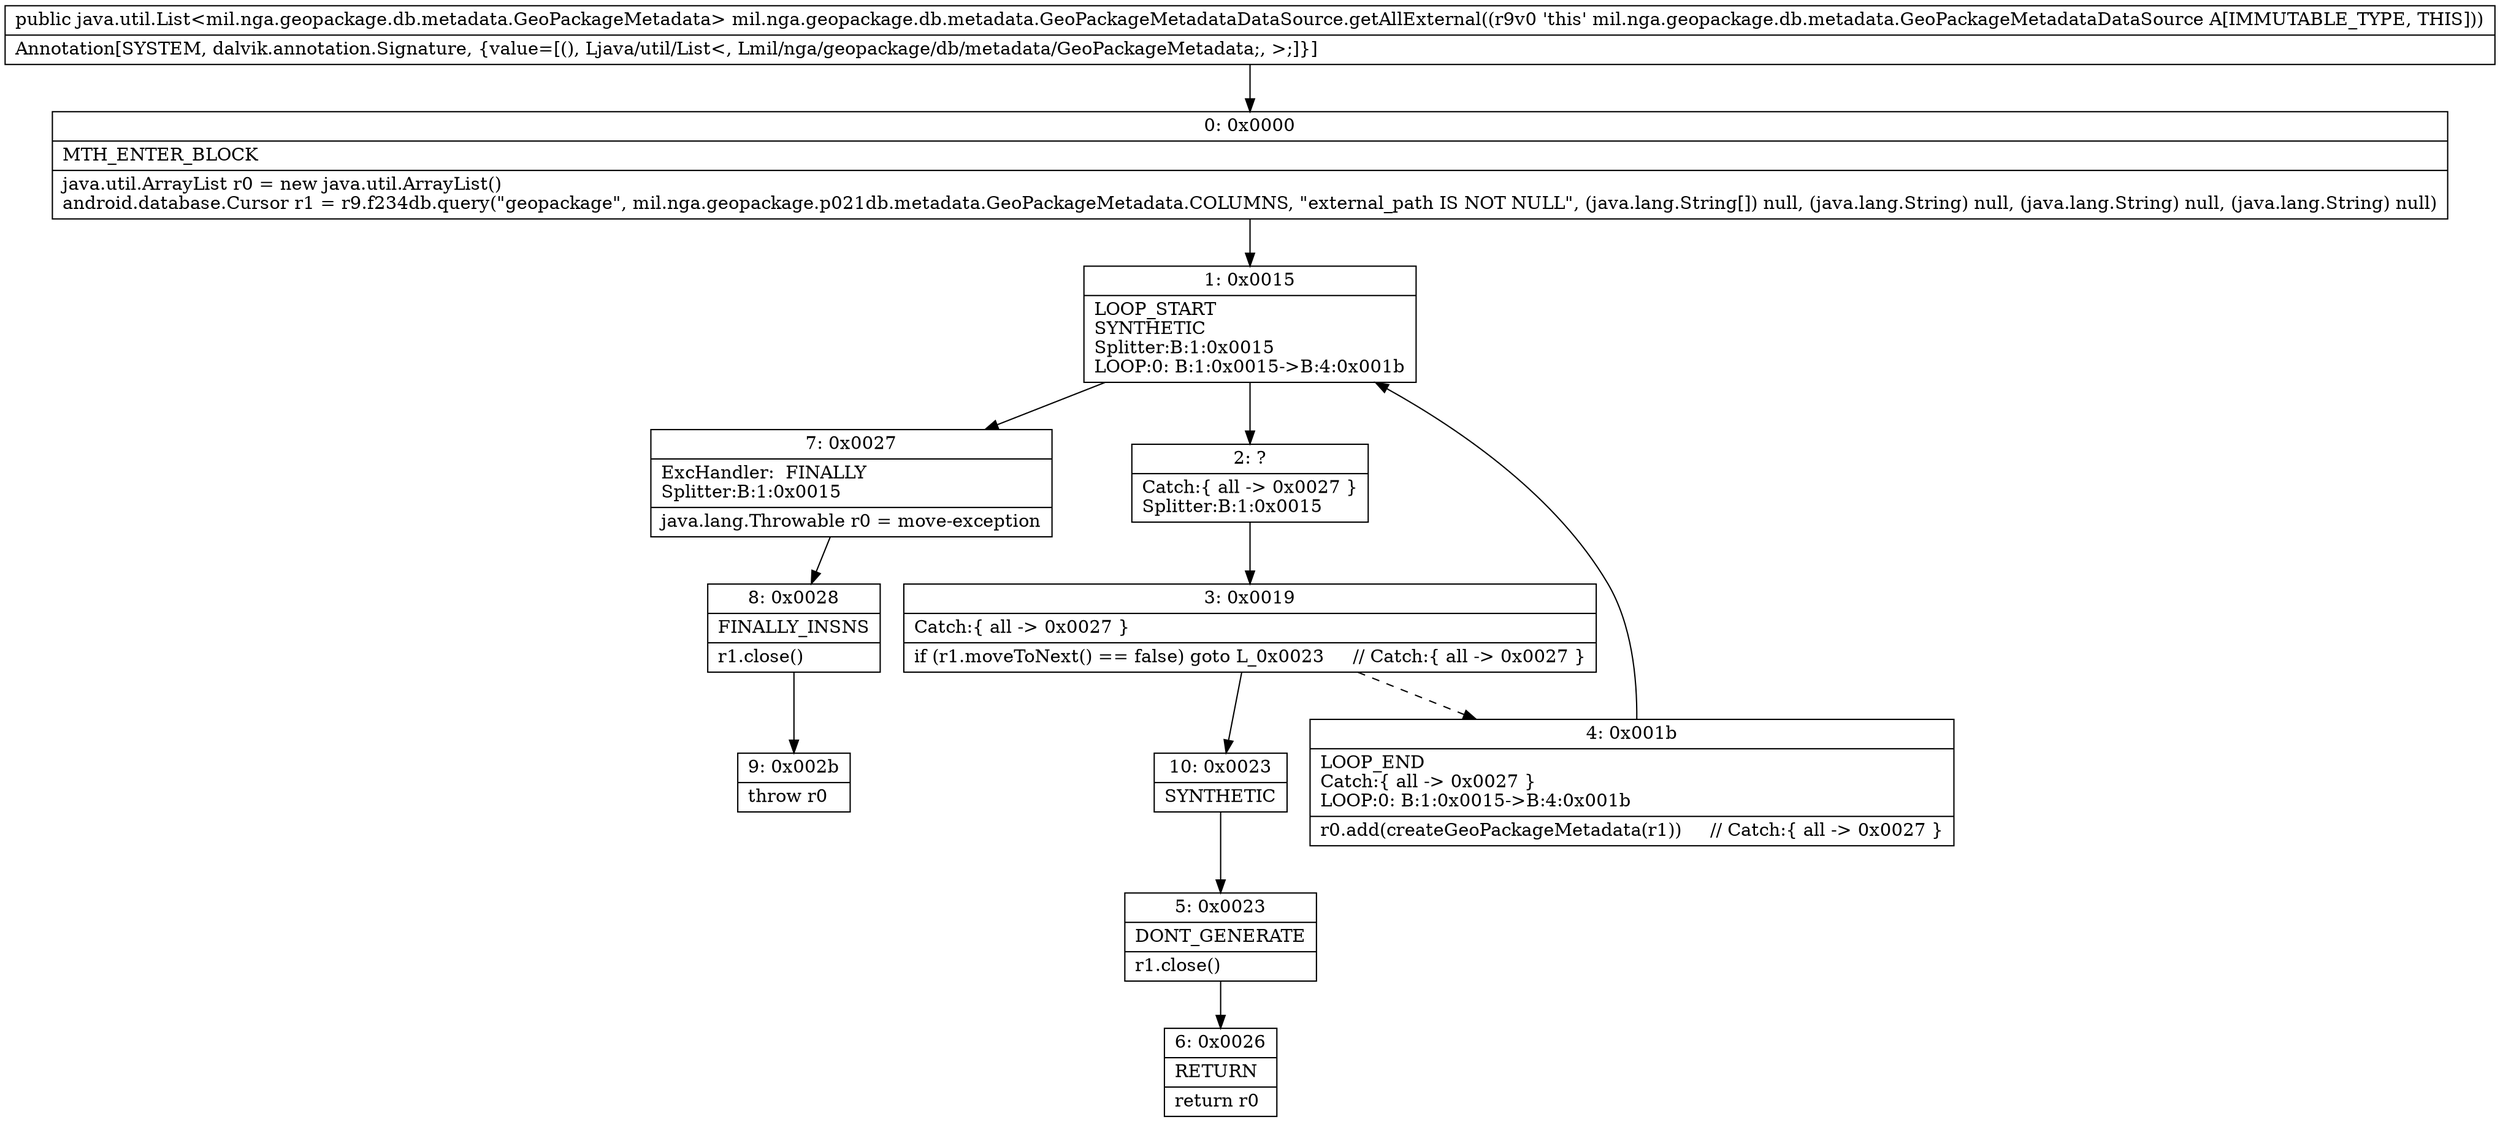 digraph "CFG formil.nga.geopackage.db.metadata.GeoPackageMetadataDataSource.getAllExternal()Ljava\/util\/List;" {
Node_0 [shape=record,label="{0\:\ 0x0000|MTH_ENTER_BLOCK\l|java.util.ArrayList r0 = new java.util.ArrayList()\landroid.database.Cursor r1 = r9.f234db.query(\"geopackage\", mil.nga.geopackage.p021db.metadata.GeoPackageMetadata.COLUMNS, \"external_path IS NOT NULL\", (java.lang.String[]) null, (java.lang.String) null, (java.lang.String) null, (java.lang.String) null)\l}"];
Node_1 [shape=record,label="{1\:\ 0x0015|LOOP_START\lSYNTHETIC\lSplitter:B:1:0x0015\lLOOP:0: B:1:0x0015\-\>B:4:0x001b\l}"];
Node_2 [shape=record,label="{2\:\ ?|Catch:\{ all \-\> 0x0027 \}\lSplitter:B:1:0x0015\l}"];
Node_3 [shape=record,label="{3\:\ 0x0019|Catch:\{ all \-\> 0x0027 \}\l|if (r1.moveToNext() == false) goto L_0x0023     \/\/ Catch:\{ all \-\> 0x0027 \}\l}"];
Node_4 [shape=record,label="{4\:\ 0x001b|LOOP_END\lCatch:\{ all \-\> 0x0027 \}\lLOOP:0: B:1:0x0015\-\>B:4:0x001b\l|r0.add(createGeoPackageMetadata(r1))     \/\/ Catch:\{ all \-\> 0x0027 \}\l}"];
Node_5 [shape=record,label="{5\:\ 0x0023|DONT_GENERATE\l|r1.close()\l}"];
Node_6 [shape=record,label="{6\:\ 0x0026|RETURN\l|return r0\l}"];
Node_7 [shape=record,label="{7\:\ 0x0027|ExcHandler:  FINALLY\lSplitter:B:1:0x0015\l|java.lang.Throwable r0 = move\-exception\l}"];
Node_8 [shape=record,label="{8\:\ 0x0028|FINALLY_INSNS\l|r1.close()\l}"];
Node_9 [shape=record,label="{9\:\ 0x002b|throw r0\l}"];
Node_10 [shape=record,label="{10\:\ 0x0023|SYNTHETIC\l}"];
MethodNode[shape=record,label="{public java.util.List\<mil.nga.geopackage.db.metadata.GeoPackageMetadata\> mil.nga.geopackage.db.metadata.GeoPackageMetadataDataSource.getAllExternal((r9v0 'this' mil.nga.geopackage.db.metadata.GeoPackageMetadataDataSource A[IMMUTABLE_TYPE, THIS]))  | Annotation[SYSTEM, dalvik.annotation.Signature, \{value=[(), Ljava\/util\/List\<, Lmil\/nga\/geopackage\/db\/metadata\/GeoPackageMetadata;, \>;]\}]\l}"];
MethodNode -> Node_0;
Node_0 -> Node_1;
Node_1 -> Node_2;
Node_1 -> Node_7;
Node_2 -> Node_3;
Node_3 -> Node_4[style=dashed];
Node_3 -> Node_10;
Node_4 -> Node_1;
Node_5 -> Node_6;
Node_7 -> Node_8;
Node_8 -> Node_9;
Node_10 -> Node_5;
}

